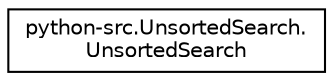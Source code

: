 digraph "Graphical Class Hierarchy"
{
 // LATEX_PDF_SIZE
  edge [fontname="Helvetica",fontsize="10",labelfontname="Helvetica",labelfontsize="10"];
  node [fontname="Helvetica",fontsize="10",shape=record];
  rankdir="LR";
  Node0 [label="python-src.UnsortedSearch.\lUnsortedSearch",height=0.2,width=0.4,color="black", fillcolor="white", style="filled",URL="$classpython-src_1_1UnsortedSearch_1_1UnsortedSearch.html",tooltip=" "];
}
